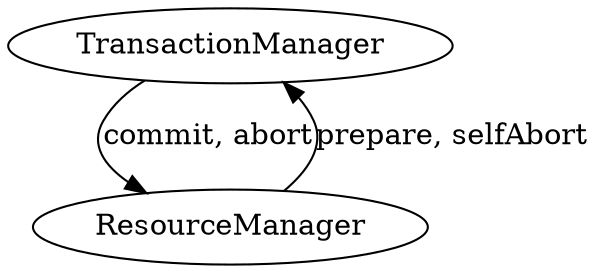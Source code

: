 digraph G {
    S_0 [ label="TransactionManager" ];
    S_1 [ label="ResourceManager" ];
    S_0 -> S_1 [ label="commit, abort" ];
    S_1 -> S_0 [ label="prepare, selfAbort" ];
}